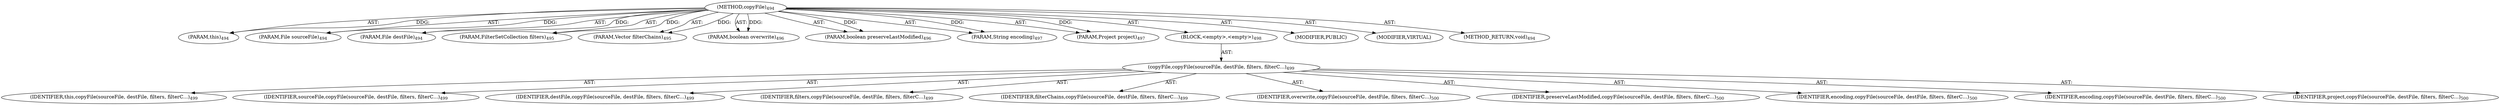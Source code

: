 digraph "copyFile" {  
"111669149711" [label = <(METHOD,copyFile)<SUB>494</SUB>> ]
"115964117005" [label = <(PARAM,this)<SUB>494</SUB>> ]
"115964117075" [label = <(PARAM,File sourceFile)<SUB>494</SUB>> ]
"115964117076" [label = <(PARAM,File destFile)<SUB>494</SUB>> ]
"115964117077" [label = <(PARAM,FilterSetCollection filters)<SUB>495</SUB>> ]
"115964117078" [label = <(PARAM,Vector filterChains)<SUB>495</SUB>> ]
"115964117079" [label = <(PARAM,boolean overwrite)<SUB>496</SUB>> ]
"115964117080" [label = <(PARAM,boolean preserveLastModified)<SUB>496</SUB>> ]
"115964117081" [label = <(PARAM,String encoding)<SUB>497</SUB>> ]
"115964117082" [label = <(PARAM,Project project)<SUB>497</SUB>> ]
"25769803807" [label = <(BLOCK,&lt;empty&gt;,&lt;empty&gt;)<SUB>498</SUB>> ]
"30064771137" [label = <(copyFile,copyFile(sourceFile, destFile, filters, filterC...)<SUB>499</SUB>> ]
"68719476749" [label = <(IDENTIFIER,this,copyFile(sourceFile, destFile, filters, filterC...)<SUB>499</SUB>> ]
"68719476874" [label = <(IDENTIFIER,sourceFile,copyFile(sourceFile, destFile, filters, filterC...)<SUB>499</SUB>> ]
"68719476875" [label = <(IDENTIFIER,destFile,copyFile(sourceFile, destFile, filters, filterC...)<SUB>499</SUB>> ]
"68719476876" [label = <(IDENTIFIER,filters,copyFile(sourceFile, destFile, filters, filterC...)<SUB>499</SUB>> ]
"68719476877" [label = <(IDENTIFIER,filterChains,copyFile(sourceFile, destFile, filters, filterC...)<SUB>499</SUB>> ]
"68719476878" [label = <(IDENTIFIER,overwrite,copyFile(sourceFile, destFile, filters, filterC...)<SUB>500</SUB>> ]
"68719476879" [label = <(IDENTIFIER,preserveLastModified,copyFile(sourceFile, destFile, filters, filterC...)<SUB>500</SUB>> ]
"68719476880" [label = <(IDENTIFIER,encoding,copyFile(sourceFile, destFile, filters, filterC...)<SUB>500</SUB>> ]
"68719476881" [label = <(IDENTIFIER,encoding,copyFile(sourceFile, destFile, filters, filterC...)<SUB>500</SUB>> ]
"68719476882" [label = <(IDENTIFIER,project,copyFile(sourceFile, destFile, filters, filterC...)<SUB>500</SUB>> ]
"133143986221" [label = <(MODIFIER,PUBLIC)> ]
"133143986222" [label = <(MODIFIER,VIRTUAL)> ]
"128849018895" [label = <(METHOD_RETURN,void)<SUB>494</SUB>> ]
  "111669149711" -> "115964117005"  [ label = "AST: "] 
  "111669149711" -> "115964117075"  [ label = "AST: "] 
  "111669149711" -> "115964117076"  [ label = "AST: "] 
  "111669149711" -> "115964117077"  [ label = "AST: "] 
  "111669149711" -> "115964117078"  [ label = "AST: "] 
  "111669149711" -> "115964117079"  [ label = "AST: "] 
  "111669149711" -> "115964117080"  [ label = "AST: "] 
  "111669149711" -> "115964117081"  [ label = "AST: "] 
  "111669149711" -> "115964117082"  [ label = "AST: "] 
  "111669149711" -> "25769803807"  [ label = "AST: "] 
  "111669149711" -> "133143986221"  [ label = "AST: "] 
  "111669149711" -> "133143986222"  [ label = "AST: "] 
  "111669149711" -> "128849018895"  [ label = "AST: "] 
  "25769803807" -> "30064771137"  [ label = "AST: "] 
  "30064771137" -> "68719476749"  [ label = "AST: "] 
  "30064771137" -> "68719476874"  [ label = "AST: "] 
  "30064771137" -> "68719476875"  [ label = "AST: "] 
  "30064771137" -> "68719476876"  [ label = "AST: "] 
  "30064771137" -> "68719476877"  [ label = "AST: "] 
  "30064771137" -> "68719476878"  [ label = "AST: "] 
  "30064771137" -> "68719476879"  [ label = "AST: "] 
  "30064771137" -> "68719476880"  [ label = "AST: "] 
  "30064771137" -> "68719476881"  [ label = "AST: "] 
  "30064771137" -> "68719476882"  [ label = "AST: "] 
  "111669149711" -> "115964117005"  [ label = "DDG: "] 
  "111669149711" -> "115964117075"  [ label = "DDG: "] 
  "111669149711" -> "115964117076"  [ label = "DDG: "] 
  "111669149711" -> "115964117077"  [ label = "DDG: "] 
  "111669149711" -> "115964117078"  [ label = "DDG: "] 
  "111669149711" -> "115964117079"  [ label = "DDG: "] 
  "111669149711" -> "115964117080"  [ label = "DDG: "] 
  "111669149711" -> "115964117081"  [ label = "DDG: "] 
  "111669149711" -> "115964117082"  [ label = "DDG: "] 
}
